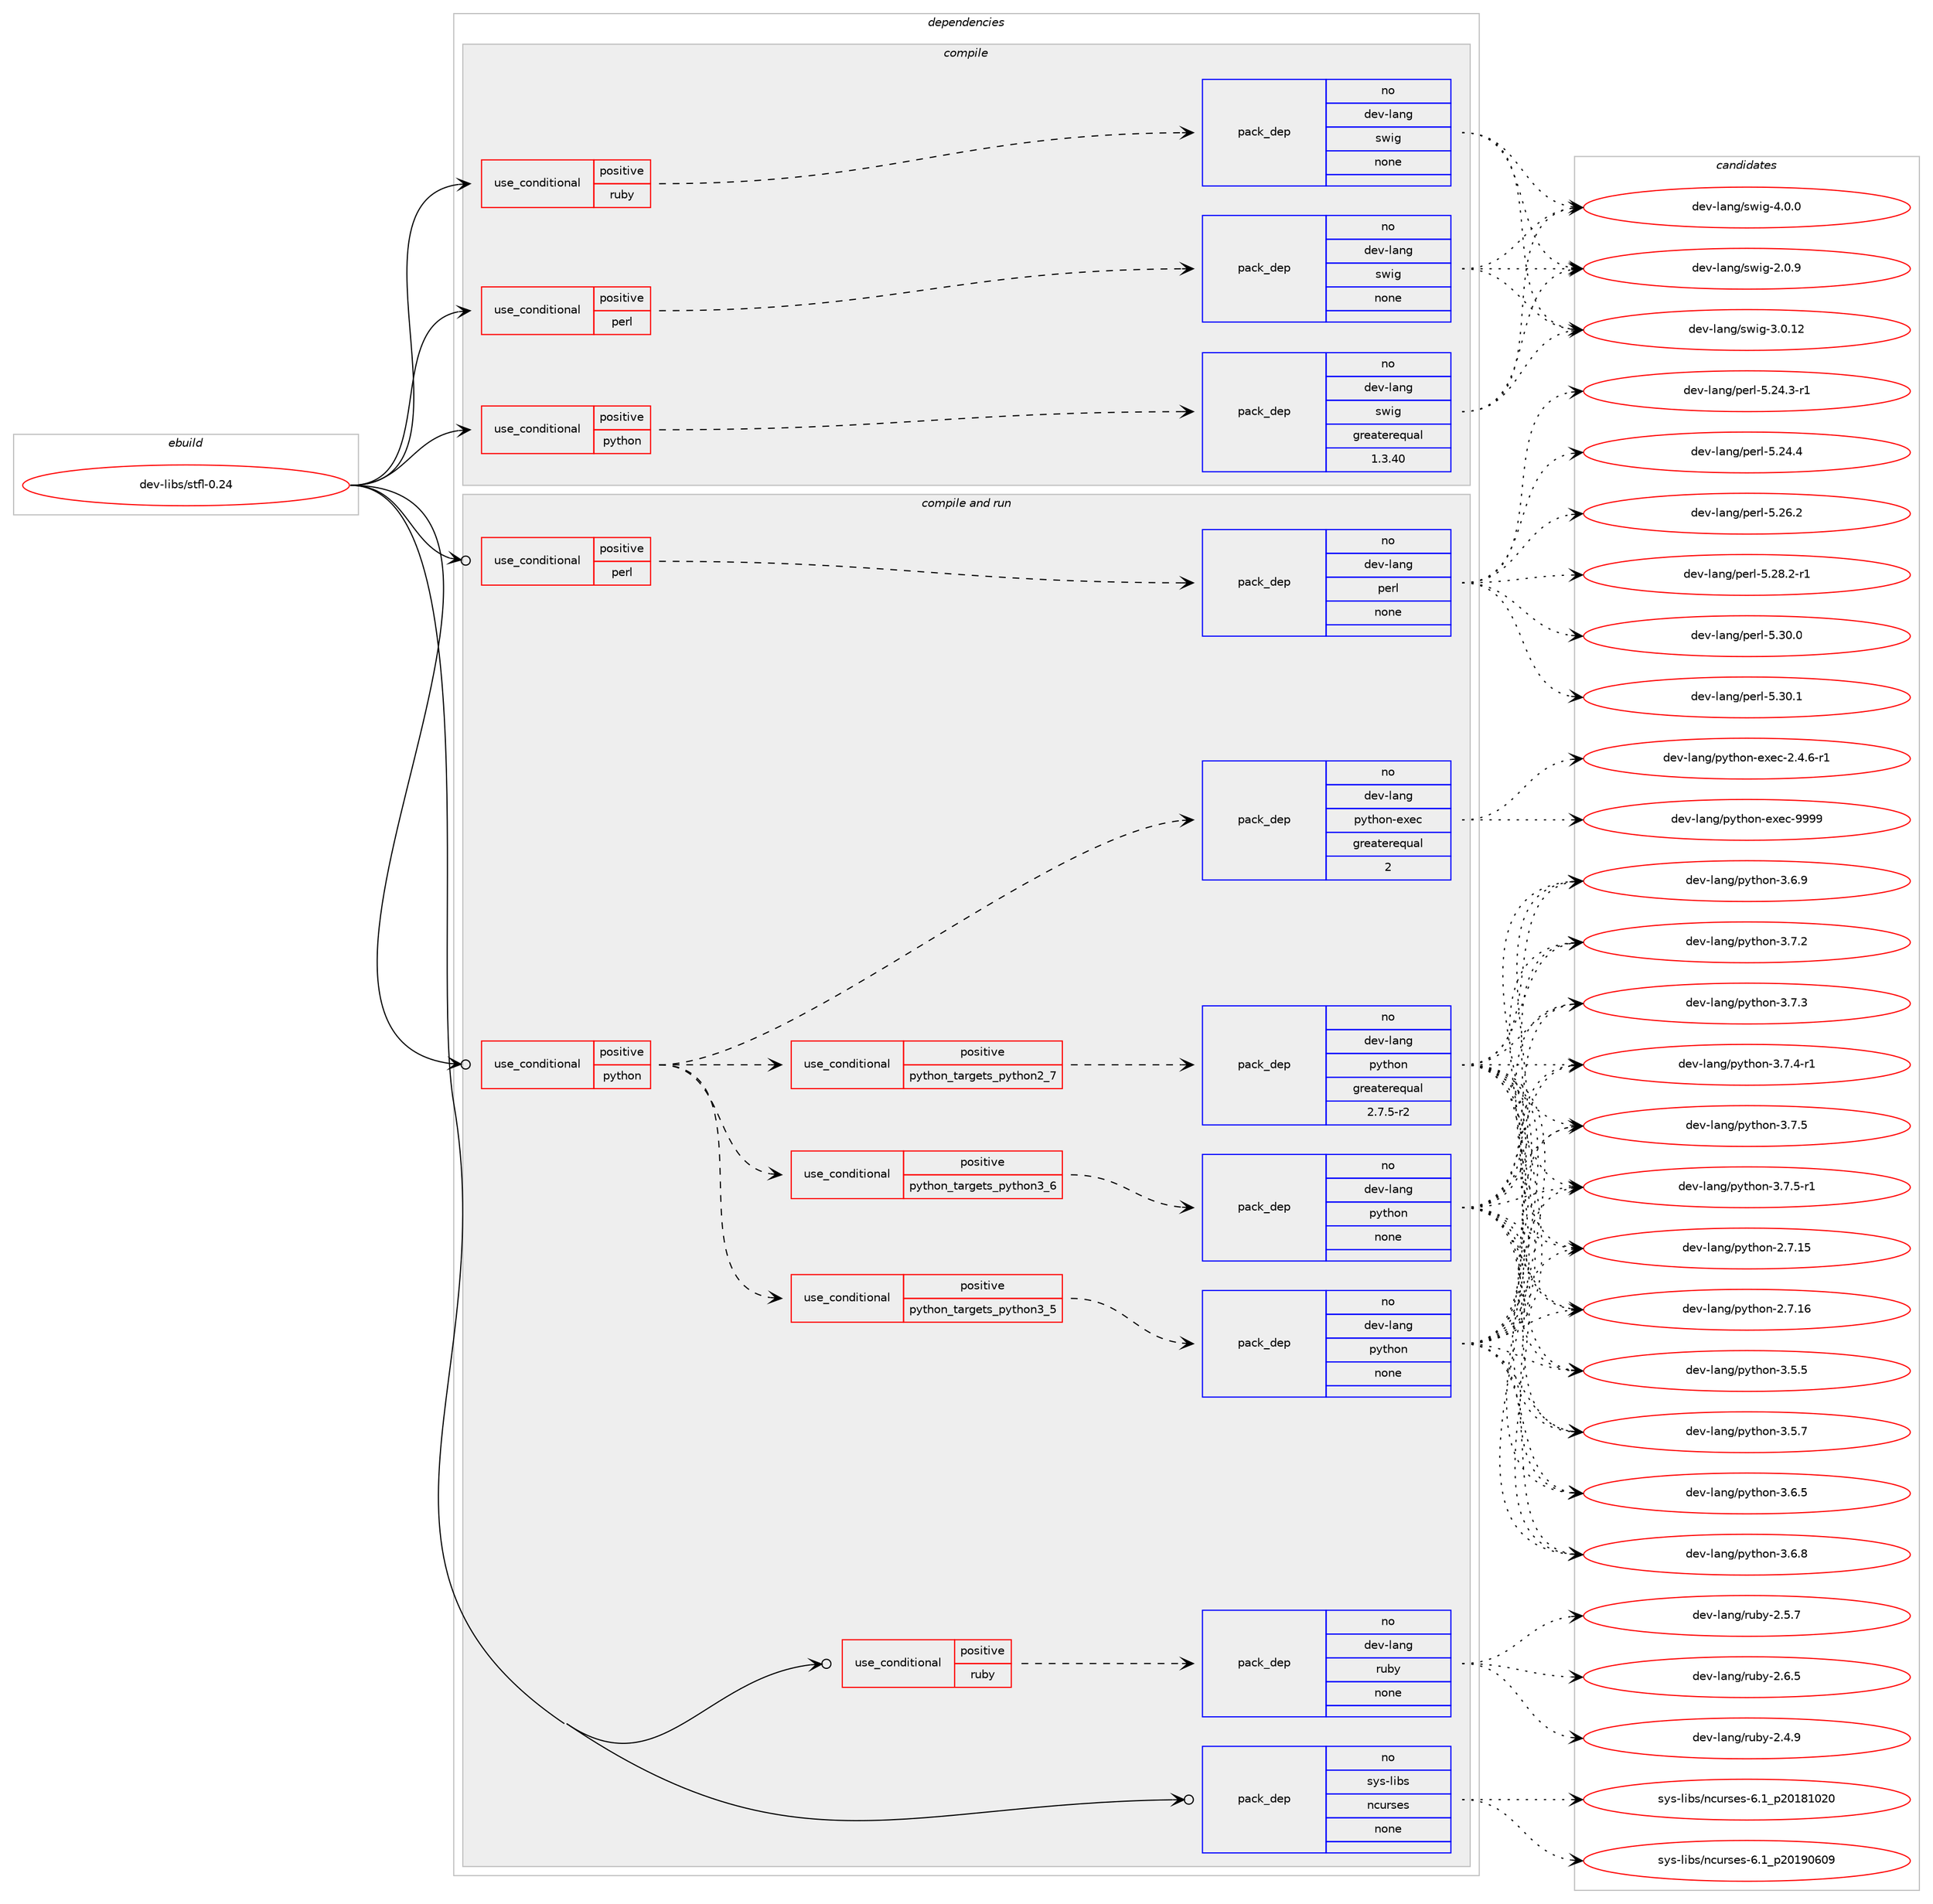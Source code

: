 digraph prolog {

# *************
# Graph options
# *************

newrank=true;
concentrate=true;
compound=true;
graph [rankdir=LR,fontname=Helvetica,fontsize=10,ranksep=1.5];#, ranksep=2.5, nodesep=0.2];
edge  [arrowhead=vee];
node  [fontname=Helvetica,fontsize=10];

# **********
# The ebuild
# **********

subgraph cluster_leftcol {
color=gray;
rank=same;
label=<<i>ebuild</i>>;
id [label="dev-libs/stfl-0.24", color=red, width=4, href="../dev-libs/stfl-0.24.svg"];
}

# ****************
# The dependencies
# ****************

subgraph cluster_midcol {
color=gray;
label=<<i>dependencies</i>>;
subgraph cluster_compile {
fillcolor="#eeeeee";
style=filled;
label=<<i>compile</i>>;
subgraph cond132551 {
dependency568977 [label=<<TABLE BORDER="0" CELLBORDER="1" CELLSPACING="0" CELLPADDING="4"><TR><TD ROWSPAN="3" CELLPADDING="10">use_conditional</TD></TR><TR><TD>positive</TD></TR><TR><TD>perl</TD></TR></TABLE>>, shape=none, color=red];
subgraph pack424844 {
dependency568978 [label=<<TABLE BORDER="0" CELLBORDER="1" CELLSPACING="0" CELLPADDING="4" WIDTH="220"><TR><TD ROWSPAN="6" CELLPADDING="30">pack_dep</TD></TR><TR><TD WIDTH="110">no</TD></TR><TR><TD>dev-lang</TD></TR><TR><TD>swig</TD></TR><TR><TD>none</TD></TR><TR><TD></TD></TR></TABLE>>, shape=none, color=blue];
}
dependency568977:e -> dependency568978:w [weight=20,style="dashed",arrowhead="vee"];
}
id:e -> dependency568977:w [weight=20,style="solid",arrowhead="vee"];
subgraph cond132552 {
dependency568979 [label=<<TABLE BORDER="0" CELLBORDER="1" CELLSPACING="0" CELLPADDING="4"><TR><TD ROWSPAN="3" CELLPADDING="10">use_conditional</TD></TR><TR><TD>positive</TD></TR><TR><TD>python</TD></TR></TABLE>>, shape=none, color=red];
subgraph pack424845 {
dependency568980 [label=<<TABLE BORDER="0" CELLBORDER="1" CELLSPACING="0" CELLPADDING="4" WIDTH="220"><TR><TD ROWSPAN="6" CELLPADDING="30">pack_dep</TD></TR><TR><TD WIDTH="110">no</TD></TR><TR><TD>dev-lang</TD></TR><TR><TD>swig</TD></TR><TR><TD>greaterequal</TD></TR><TR><TD>1.3.40</TD></TR></TABLE>>, shape=none, color=blue];
}
dependency568979:e -> dependency568980:w [weight=20,style="dashed",arrowhead="vee"];
}
id:e -> dependency568979:w [weight=20,style="solid",arrowhead="vee"];
subgraph cond132553 {
dependency568981 [label=<<TABLE BORDER="0" CELLBORDER="1" CELLSPACING="0" CELLPADDING="4"><TR><TD ROWSPAN="3" CELLPADDING="10">use_conditional</TD></TR><TR><TD>positive</TD></TR><TR><TD>ruby</TD></TR></TABLE>>, shape=none, color=red];
subgraph pack424846 {
dependency568982 [label=<<TABLE BORDER="0" CELLBORDER="1" CELLSPACING="0" CELLPADDING="4" WIDTH="220"><TR><TD ROWSPAN="6" CELLPADDING="30">pack_dep</TD></TR><TR><TD WIDTH="110">no</TD></TR><TR><TD>dev-lang</TD></TR><TR><TD>swig</TD></TR><TR><TD>none</TD></TR><TR><TD></TD></TR></TABLE>>, shape=none, color=blue];
}
dependency568981:e -> dependency568982:w [weight=20,style="dashed",arrowhead="vee"];
}
id:e -> dependency568981:w [weight=20,style="solid",arrowhead="vee"];
}
subgraph cluster_compileandrun {
fillcolor="#eeeeee";
style=filled;
label=<<i>compile and run</i>>;
subgraph cond132554 {
dependency568983 [label=<<TABLE BORDER="0" CELLBORDER="1" CELLSPACING="0" CELLPADDING="4"><TR><TD ROWSPAN="3" CELLPADDING="10">use_conditional</TD></TR><TR><TD>positive</TD></TR><TR><TD>perl</TD></TR></TABLE>>, shape=none, color=red];
subgraph pack424847 {
dependency568984 [label=<<TABLE BORDER="0" CELLBORDER="1" CELLSPACING="0" CELLPADDING="4" WIDTH="220"><TR><TD ROWSPAN="6" CELLPADDING="30">pack_dep</TD></TR><TR><TD WIDTH="110">no</TD></TR><TR><TD>dev-lang</TD></TR><TR><TD>perl</TD></TR><TR><TD>none</TD></TR><TR><TD></TD></TR></TABLE>>, shape=none, color=blue];
}
dependency568983:e -> dependency568984:w [weight=20,style="dashed",arrowhead="vee"];
}
id:e -> dependency568983:w [weight=20,style="solid",arrowhead="odotvee"];
subgraph cond132555 {
dependency568985 [label=<<TABLE BORDER="0" CELLBORDER="1" CELLSPACING="0" CELLPADDING="4"><TR><TD ROWSPAN="3" CELLPADDING="10">use_conditional</TD></TR><TR><TD>positive</TD></TR><TR><TD>python</TD></TR></TABLE>>, shape=none, color=red];
subgraph cond132556 {
dependency568986 [label=<<TABLE BORDER="0" CELLBORDER="1" CELLSPACING="0" CELLPADDING="4"><TR><TD ROWSPAN="3" CELLPADDING="10">use_conditional</TD></TR><TR><TD>positive</TD></TR><TR><TD>python_targets_python2_7</TD></TR></TABLE>>, shape=none, color=red];
subgraph pack424848 {
dependency568987 [label=<<TABLE BORDER="0" CELLBORDER="1" CELLSPACING="0" CELLPADDING="4" WIDTH="220"><TR><TD ROWSPAN="6" CELLPADDING="30">pack_dep</TD></TR><TR><TD WIDTH="110">no</TD></TR><TR><TD>dev-lang</TD></TR><TR><TD>python</TD></TR><TR><TD>greaterequal</TD></TR><TR><TD>2.7.5-r2</TD></TR></TABLE>>, shape=none, color=blue];
}
dependency568986:e -> dependency568987:w [weight=20,style="dashed",arrowhead="vee"];
}
dependency568985:e -> dependency568986:w [weight=20,style="dashed",arrowhead="vee"];
subgraph cond132557 {
dependency568988 [label=<<TABLE BORDER="0" CELLBORDER="1" CELLSPACING="0" CELLPADDING="4"><TR><TD ROWSPAN="3" CELLPADDING="10">use_conditional</TD></TR><TR><TD>positive</TD></TR><TR><TD>python_targets_python3_5</TD></TR></TABLE>>, shape=none, color=red];
subgraph pack424849 {
dependency568989 [label=<<TABLE BORDER="0" CELLBORDER="1" CELLSPACING="0" CELLPADDING="4" WIDTH="220"><TR><TD ROWSPAN="6" CELLPADDING="30">pack_dep</TD></TR><TR><TD WIDTH="110">no</TD></TR><TR><TD>dev-lang</TD></TR><TR><TD>python</TD></TR><TR><TD>none</TD></TR><TR><TD></TD></TR></TABLE>>, shape=none, color=blue];
}
dependency568988:e -> dependency568989:w [weight=20,style="dashed",arrowhead="vee"];
}
dependency568985:e -> dependency568988:w [weight=20,style="dashed",arrowhead="vee"];
subgraph cond132558 {
dependency568990 [label=<<TABLE BORDER="0" CELLBORDER="1" CELLSPACING="0" CELLPADDING="4"><TR><TD ROWSPAN="3" CELLPADDING="10">use_conditional</TD></TR><TR><TD>positive</TD></TR><TR><TD>python_targets_python3_6</TD></TR></TABLE>>, shape=none, color=red];
subgraph pack424850 {
dependency568991 [label=<<TABLE BORDER="0" CELLBORDER="1" CELLSPACING="0" CELLPADDING="4" WIDTH="220"><TR><TD ROWSPAN="6" CELLPADDING="30">pack_dep</TD></TR><TR><TD WIDTH="110">no</TD></TR><TR><TD>dev-lang</TD></TR><TR><TD>python</TD></TR><TR><TD>none</TD></TR><TR><TD></TD></TR></TABLE>>, shape=none, color=blue];
}
dependency568990:e -> dependency568991:w [weight=20,style="dashed",arrowhead="vee"];
}
dependency568985:e -> dependency568990:w [weight=20,style="dashed",arrowhead="vee"];
subgraph pack424851 {
dependency568992 [label=<<TABLE BORDER="0" CELLBORDER="1" CELLSPACING="0" CELLPADDING="4" WIDTH="220"><TR><TD ROWSPAN="6" CELLPADDING="30">pack_dep</TD></TR><TR><TD WIDTH="110">no</TD></TR><TR><TD>dev-lang</TD></TR><TR><TD>python-exec</TD></TR><TR><TD>greaterequal</TD></TR><TR><TD>2</TD></TR></TABLE>>, shape=none, color=blue];
}
dependency568985:e -> dependency568992:w [weight=20,style="dashed",arrowhead="vee"];
}
id:e -> dependency568985:w [weight=20,style="solid",arrowhead="odotvee"];
subgraph cond132559 {
dependency568993 [label=<<TABLE BORDER="0" CELLBORDER="1" CELLSPACING="0" CELLPADDING="4"><TR><TD ROWSPAN="3" CELLPADDING="10">use_conditional</TD></TR><TR><TD>positive</TD></TR><TR><TD>ruby</TD></TR></TABLE>>, shape=none, color=red];
subgraph pack424852 {
dependency568994 [label=<<TABLE BORDER="0" CELLBORDER="1" CELLSPACING="0" CELLPADDING="4" WIDTH="220"><TR><TD ROWSPAN="6" CELLPADDING="30">pack_dep</TD></TR><TR><TD WIDTH="110">no</TD></TR><TR><TD>dev-lang</TD></TR><TR><TD>ruby</TD></TR><TR><TD>none</TD></TR><TR><TD></TD></TR></TABLE>>, shape=none, color=blue];
}
dependency568993:e -> dependency568994:w [weight=20,style="dashed",arrowhead="vee"];
}
id:e -> dependency568993:w [weight=20,style="solid",arrowhead="odotvee"];
subgraph pack424853 {
dependency568995 [label=<<TABLE BORDER="0" CELLBORDER="1" CELLSPACING="0" CELLPADDING="4" WIDTH="220"><TR><TD ROWSPAN="6" CELLPADDING="30">pack_dep</TD></TR><TR><TD WIDTH="110">no</TD></TR><TR><TD>sys-libs</TD></TR><TR><TD>ncurses</TD></TR><TR><TD>none</TD></TR><TR><TD></TD></TR></TABLE>>, shape=none, color=blue];
}
id:e -> dependency568995:w [weight=20,style="solid",arrowhead="odotvee"];
}
subgraph cluster_run {
fillcolor="#eeeeee";
style=filled;
label=<<i>run</i>>;
}
}

# **************
# The candidates
# **************

subgraph cluster_choices {
rank=same;
color=gray;
label=<<i>candidates</i>>;

subgraph choice424844 {
color=black;
nodesep=1;
choice100101118451089711010347115119105103455046484657 [label="dev-lang/swig-2.0.9", color=red, width=4,href="../dev-lang/swig-2.0.9.svg"];
choice10010111845108971101034711511910510345514648464950 [label="dev-lang/swig-3.0.12", color=red, width=4,href="../dev-lang/swig-3.0.12.svg"];
choice100101118451089711010347115119105103455246484648 [label="dev-lang/swig-4.0.0", color=red, width=4,href="../dev-lang/swig-4.0.0.svg"];
dependency568978:e -> choice100101118451089711010347115119105103455046484657:w [style=dotted,weight="100"];
dependency568978:e -> choice10010111845108971101034711511910510345514648464950:w [style=dotted,weight="100"];
dependency568978:e -> choice100101118451089711010347115119105103455246484648:w [style=dotted,weight="100"];
}
subgraph choice424845 {
color=black;
nodesep=1;
choice100101118451089711010347115119105103455046484657 [label="dev-lang/swig-2.0.9", color=red, width=4,href="../dev-lang/swig-2.0.9.svg"];
choice10010111845108971101034711511910510345514648464950 [label="dev-lang/swig-3.0.12", color=red, width=4,href="../dev-lang/swig-3.0.12.svg"];
choice100101118451089711010347115119105103455246484648 [label="dev-lang/swig-4.0.0", color=red, width=4,href="../dev-lang/swig-4.0.0.svg"];
dependency568980:e -> choice100101118451089711010347115119105103455046484657:w [style=dotted,weight="100"];
dependency568980:e -> choice10010111845108971101034711511910510345514648464950:w [style=dotted,weight="100"];
dependency568980:e -> choice100101118451089711010347115119105103455246484648:w [style=dotted,weight="100"];
}
subgraph choice424846 {
color=black;
nodesep=1;
choice100101118451089711010347115119105103455046484657 [label="dev-lang/swig-2.0.9", color=red, width=4,href="../dev-lang/swig-2.0.9.svg"];
choice10010111845108971101034711511910510345514648464950 [label="dev-lang/swig-3.0.12", color=red, width=4,href="../dev-lang/swig-3.0.12.svg"];
choice100101118451089711010347115119105103455246484648 [label="dev-lang/swig-4.0.0", color=red, width=4,href="../dev-lang/swig-4.0.0.svg"];
dependency568982:e -> choice100101118451089711010347115119105103455046484657:w [style=dotted,weight="100"];
dependency568982:e -> choice10010111845108971101034711511910510345514648464950:w [style=dotted,weight="100"];
dependency568982:e -> choice100101118451089711010347115119105103455246484648:w [style=dotted,weight="100"];
}
subgraph choice424847 {
color=black;
nodesep=1;
choice100101118451089711010347112101114108455346505246514511449 [label="dev-lang/perl-5.24.3-r1", color=red, width=4,href="../dev-lang/perl-5.24.3-r1.svg"];
choice10010111845108971101034711210111410845534650524652 [label="dev-lang/perl-5.24.4", color=red, width=4,href="../dev-lang/perl-5.24.4.svg"];
choice10010111845108971101034711210111410845534650544650 [label="dev-lang/perl-5.26.2", color=red, width=4,href="../dev-lang/perl-5.26.2.svg"];
choice100101118451089711010347112101114108455346505646504511449 [label="dev-lang/perl-5.28.2-r1", color=red, width=4,href="../dev-lang/perl-5.28.2-r1.svg"];
choice10010111845108971101034711210111410845534651484648 [label="dev-lang/perl-5.30.0", color=red, width=4,href="../dev-lang/perl-5.30.0.svg"];
choice10010111845108971101034711210111410845534651484649 [label="dev-lang/perl-5.30.1", color=red, width=4,href="../dev-lang/perl-5.30.1.svg"];
dependency568984:e -> choice100101118451089711010347112101114108455346505246514511449:w [style=dotted,weight="100"];
dependency568984:e -> choice10010111845108971101034711210111410845534650524652:w [style=dotted,weight="100"];
dependency568984:e -> choice10010111845108971101034711210111410845534650544650:w [style=dotted,weight="100"];
dependency568984:e -> choice100101118451089711010347112101114108455346505646504511449:w [style=dotted,weight="100"];
dependency568984:e -> choice10010111845108971101034711210111410845534651484648:w [style=dotted,weight="100"];
dependency568984:e -> choice10010111845108971101034711210111410845534651484649:w [style=dotted,weight="100"];
}
subgraph choice424848 {
color=black;
nodesep=1;
choice10010111845108971101034711212111610411111045504655464953 [label="dev-lang/python-2.7.15", color=red, width=4,href="../dev-lang/python-2.7.15.svg"];
choice10010111845108971101034711212111610411111045504655464954 [label="dev-lang/python-2.7.16", color=red, width=4,href="../dev-lang/python-2.7.16.svg"];
choice100101118451089711010347112121116104111110455146534653 [label="dev-lang/python-3.5.5", color=red, width=4,href="../dev-lang/python-3.5.5.svg"];
choice100101118451089711010347112121116104111110455146534655 [label="dev-lang/python-3.5.7", color=red, width=4,href="../dev-lang/python-3.5.7.svg"];
choice100101118451089711010347112121116104111110455146544653 [label="dev-lang/python-3.6.5", color=red, width=4,href="../dev-lang/python-3.6.5.svg"];
choice100101118451089711010347112121116104111110455146544656 [label="dev-lang/python-3.6.8", color=red, width=4,href="../dev-lang/python-3.6.8.svg"];
choice100101118451089711010347112121116104111110455146544657 [label="dev-lang/python-3.6.9", color=red, width=4,href="../dev-lang/python-3.6.9.svg"];
choice100101118451089711010347112121116104111110455146554650 [label="dev-lang/python-3.7.2", color=red, width=4,href="../dev-lang/python-3.7.2.svg"];
choice100101118451089711010347112121116104111110455146554651 [label="dev-lang/python-3.7.3", color=red, width=4,href="../dev-lang/python-3.7.3.svg"];
choice1001011184510897110103471121211161041111104551465546524511449 [label="dev-lang/python-3.7.4-r1", color=red, width=4,href="../dev-lang/python-3.7.4-r1.svg"];
choice100101118451089711010347112121116104111110455146554653 [label="dev-lang/python-3.7.5", color=red, width=4,href="../dev-lang/python-3.7.5.svg"];
choice1001011184510897110103471121211161041111104551465546534511449 [label="dev-lang/python-3.7.5-r1", color=red, width=4,href="../dev-lang/python-3.7.5-r1.svg"];
dependency568987:e -> choice10010111845108971101034711212111610411111045504655464953:w [style=dotted,weight="100"];
dependency568987:e -> choice10010111845108971101034711212111610411111045504655464954:w [style=dotted,weight="100"];
dependency568987:e -> choice100101118451089711010347112121116104111110455146534653:w [style=dotted,weight="100"];
dependency568987:e -> choice100101118451089711010347112121116104111110455146534655:w [style=dotted,weight="100"];
dependency568987:e -> choice100101118451089711010347112121116104111110455146544653:w [style=dotted,weight="100"];
dependency568987:e -> choice100101118451089711010347112121116104111110455146544656:w [style=dotted,weight="100"];
dependency568987:e -> choice100101118451089711010347112121116104111110455146544657:w [style=dotted,weight="100"];
dependency568987:e -> choice100101118451089711010347112121116104111110455146554650:w [style=dotted,weight="100"];
dependency568987:e -> choice100101118451089711010347112121116104111110455146554651:w [style=dotted,weight="100"];
dependency568987:e -> choice1001011184510897110103471121211161041111104551465546524511449:w [style=dotted,weight="100"];
dependency568987:e -> choice100101118451089711010347112121116104111110455146554653:w [style=dotted,weight="100"];
dependency568987:e -> choice1001011184510897110103471121211161041111104551465546534511449:w [style=dotted,weight="100"];
}
subgraph choice424849 {
color=black;
nodesep=1;
choice10010111845108971101034711212111610411111045504655464953 [label="dev-lang/python-2.7.15", color=red, width=4,href="../dev-lang/python-2.7.15.svg"];
choice10010111845108971101034711212111610411111045504655464954 [label="dev-lang/python-2.7.16", color=red, width=4,href="../dev-lang/python-2.7.16.svg"];
choice100101118451089711010347112121116104111110455146534653 [label="dev-lang/python-3.5.5", color=red, width=4,href="../dev-lang/python-3.5.5.svg"];
choice100101118451089711010347112121116104111110455146534655 [label="dev-lang/python-3.5.7", color=red, width=4,href="../dev-lang/python-3.5.7.svg"];
choice100101118451089711010347112121116104111110455146544653 [label="dev-lang/python-3.6.5", color=red, width=4,href="../dev-lang/python-3.6.5.svg"];
choice100101118451089711010347112121116104111110455146544656 [label="dev-lang/python-3.6.8", color=red, width=4,href="../dev-lang/python-3.6.8.svg"];
choice100101118451089711010347112121116104111110455146544657 [label="dev-lang/python-3.6.9", color=red, width=4,href="../dev-lang/python-3.6.9.svg"];
choice100101118451089711010347112121116104111110455146554650 [label="dev-lang/python-3.7.2", color=red, width=4,href="../dev-lang/python-3.7.2.svg"];
choice100101118451089711010347112121116104111110455146554651 [label="dev-lang/python-3.7.3", color=red, width=4,href="../dev-lang/python-3.7.3.svg"];
choice1001011184510897110103471121211161041111104551465546524511449 [label="dev-lang/python-3.7.4-r1", color=red, width=4,href="../dev-lang/python-3.7.4-r1.svg"];
choice100101118451089711010347112121116104111110455146554653 [label="dev-lang/python-3.7.5", color=red, width=4,href="../dev-lang/python-3.7.5.svg"];
choice1001011184510897110103471121211161041111104551465546534511449 [label="dev-lang/python-3.7.5-r1", color=red, width=4,href="../dev-lang/python-3.7.5-r1.svg"];
dependency568989:e -> choice10010111845108971101034711212111610411111045504655464953:w [style=dotted,weight="100"];
dependency568989:e -> choice10010111845108971101034711212111610411111045504655464954:w [style=dotted,weight="100"];
dependency568989:e -> choice100101118451089711010347112121116104111110455146534653:w [style=dotted,weight="100"];
dependency568989:e -> choice100101118451089711010347112121116104111110455146534655:w [style=dotted,weight="100"];
dependency568989:e -> choice100101118451089711010347112121116104111110455146544653:w [style=dotted,weight="100"];
dependency568989:e -> choice100101118451089711010347112121116104111110455146544656:w [style=dotted,weight="100"];
dependency568989:e -> choice100101118451089711010347112121116104111110455146544657:w [style=dotted,weight="100"];
dependency568989:e -> choice100101118451089711010347112121116104111110455146554650:w [style=dotted,weight="100"];
dependency568989:e -> choice100101118451089711010347112121116104111110455146554651:w [style=dotted,weight="100"];
dependency568989:e -> choice1001011184510897110103471121211161041111104551465546524511449:w [style=dotted,weight="100"];
dependency568989:e -> choice100101118451089711010347112121116104111110455146554653:w [style=dotted,weight="100"];
dependency568989:e -> choice1001011184510897110103471121211161041111104551465546534511449:w [style=dotted,weight="100"];
}
subgraph choice424850 {
color=black;
nodesep=1;
choice10010111845108971101034711212111610411111045504655464953 [label="dev-lang/python-2.7.15", color=red, width=4,href="../dev-lang/python-2.7.15.svg"];
choice10010111845108971101034711212111610411111045504655464954 [label="dev-lang/python-2.7.16", color=red, width=4,href="../dev-lang/python-2.7.16.svg"];
choice100101118451089711010347112121116104111110455146534653 [label="dev-lang/python-3.5.5", color=red, width=4,href="../dev-lang/python-3.5.5.svg"];
choice100101118451089711010347112121116104111110455146534655 [label="dev-lang/python-3.5.7", color=red, width=4,href="../dev-lang/python-3.5.7.svg"];
choice100101118451089711010347112121116104111110455146544653 [label="dev-lang/python-3.6.5", color=red, width=4,href="../dev-lang/python-3.6.5.svg"];
choice100101118451089711010347112121116104111110455146544656 [label="dev-lang/python-3.6.8", color=red, width=4,href="../dev-lang/python-3.6.8.svg"];
choice100101118451089711010347112121116104111110455146544657 [label="dev-lang/python-3.6.9", color=red, width=4,href="../dev-lang/python-3.6.9.svg"];
choice100101118451089711010347112121116104111110455146554650 [label="dev-lang/python-3.7.2", color=red, width=4,href="../dev-lang/python-3.7.2.svg"];
choice100101118451089711010347112121116104111110455146554651 [label="dev-lang/python-3.7.3", color=red, width=4,href="../dev-lang/python-3.7.3.svg"];
choice1001011184510897110103471121211161041111104551465546524511449 [label="dev-lang/python-3.7.4-r1", color=red, width=4,href="../dev-lang/python-3.7.4-r1.svg"];
choice100101118451089711010347112121116104111110455146554653 [label="dev-lang/python-3.7.5", color=red, width=4,href="../dev-lang/python-3.7.5.svg"];
choice1001011184510897110103471121211161041111104551465546534511449 [label="dev-lang/python-3.7.5-r1", color=red, width=4,href="../dev-lang/python-3.7.5-r1.svg"];
dependency568991:e -> choice10010111845108971101034711212111610411111045504655464953:w [style=dotted,weight="100"];
dependency568991:e -> choice10010111845108971101034711212111610411111045504655464954:w [style=dotted,weight="100"];
dependency568991:e -> choice100101118451089711010347112121116104111110455146534653:w [style=dotted,weight="100"];
dependency568991:e -> choice100101118451089711010347112121116104111110455146534655:w [style=dotted,weight="100"];
dependency568991:e -> choice100101118451089711010347112121116104111110455146544653:w [style=dotted,weight="100"];
dependency568991:e -> choice100101118451089711010347112121116104111110455146544656:w [style=dotted,weight="100"];
dependency568991:e -> choice100101118451089711010347112121116104111110455146544657:w [style=dotted,weight="100"];
dependency568991:e -> choice100101118451089711010347112121116104111110455146554650:w [style=dotted,weight="100"];
dependency568991:e -> choice100101118451089711010347112121116104111110455146554651:w [style=dotted,weight="100"];
dependency568991:e -> choice1001011184510897110103471121211161041111104551465546524511449:w [style=dotted,weight="100"];
dependency568991:e -> choice100101118451089711010347112121116104111110455146554653:w [style=dotted,weight="100"];
dependency568991:e -> choice1001011184510897110103471121211161041111104551465546534511449:w [style=dotted,weight="100"];
}
subgraph choice424851 {
color=black;
nodesep=1;
choice10010111845108971101034711212111610411111045101120101994550465246544511449 [label="dev-lang/python-exec-2.4.6-r1", color=red, width=4,href="../dev-lang/python-exec-2.4.6-r1.svg"];
choice10010111845108971101034711212111610411111045101120101994557575757 [label="dev-lang/python-exec-9999", color=red, width=4,href="../dev-lang/python-exec-9999.svg"];
dependency568992:e -> choice10010111845108971101034711212111610411111045101120101994550465246544511449:w [style=dotted,weight="100"];
dependency568992:e -> choice10010111845108971101034711212111610411111045101120101994557575757:w [style=dotted,weight="100"];
}
subgraph choice424852 {
color=black;
nodesep=1;
choice10010111845108971101034711411798121455046524657 [label="dev-lang/ruby-2.4.9", color=red, width=4,href="../dev-lang/ruby-2.4.9.svg"];
choice10010111845108971101034711411798121455046534655 [label="dev-lang/ruby-2.5.7", color=red, width=4,href="../dev-lang/ruby-2.5.7.svg"];
choice10010111845108971101034711411798121455046544653 [label="dev-lang/ruby-2.6.5", color=red, width=4,href="../dev-lang/ruby-2.6.5.svg"];
dependency568994:e -> choice10010111845108971101034711411798121455046524657:w [style=dotted,weight="100"];
dependency568994:e -> choice10010111845108971101034711411798121455046534655:w [style=dotted,weight="100"];
dependency568994:e -> choice10010111845108971101034711411798121455046544653:w [style=dotted,weight="100"];
}
subgraph choice424853 {
color=black;
nodesep=1;
choice1151211154510810598115471109911711411510111545544649951125048495649485048 [label="sys-libs/ncurses-6.1_p20181020", color=red, width=4,href="../sys-libs/ncurses-6.1_p20181020.svg"];
choice1151211154510810598115471109911711411510111545544649951125048495748544857 [label="sys-libs/ncurses-6.1_p20190609", color=red, width=4,href="../sys-libs/ncurses-6.1_p20190609.svg"];
dependency568995:e -> choice1151211154510810598115471109911711411510111545544649951125048495649485048:w [style=dotted,weight="100"];
dependency568995:e -> choice1151211154510810598115471109911711411510111545544649951125048495748544857:w [style=dotted,weight="100"];
}
}

}
